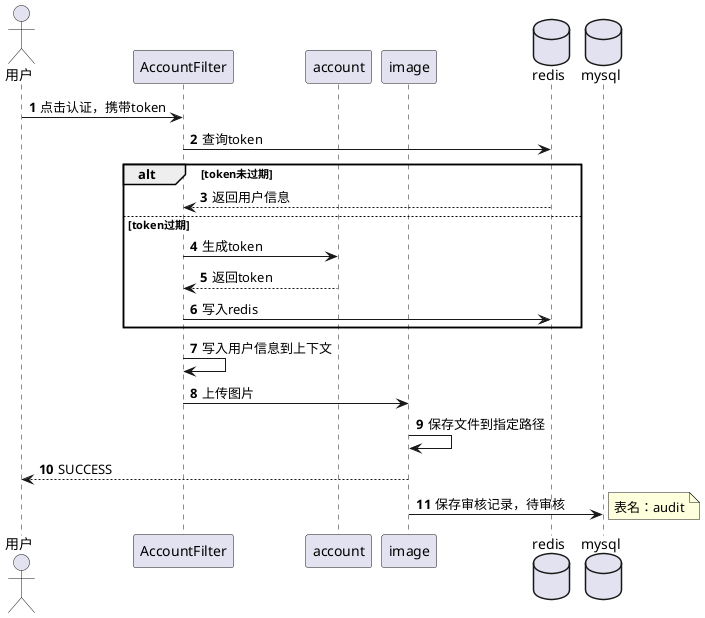 @startuml
'https://plantuml.com/sequence-diagram
Actor 用户 as user
participant AccountFilter as filter
participant account
participant image
database redis
database mysql
autonumber
user -> filter :点击认证，携带token
filter -> redis :查询token
alt token未过期
redis --> filter: 返回用户信息
else token过期
filter -> account:生成token
account --> filter :返回token
filter -> redis: 写入redis
end
filter -> filter : 写入用户信息到上下文
filter -> image : 上传图片
image -> image : 保存文件到指定路径
image --> user: SUCCESS
image -> mysql:保存审核记录，待审核
note right: 表名：audit
@enduml